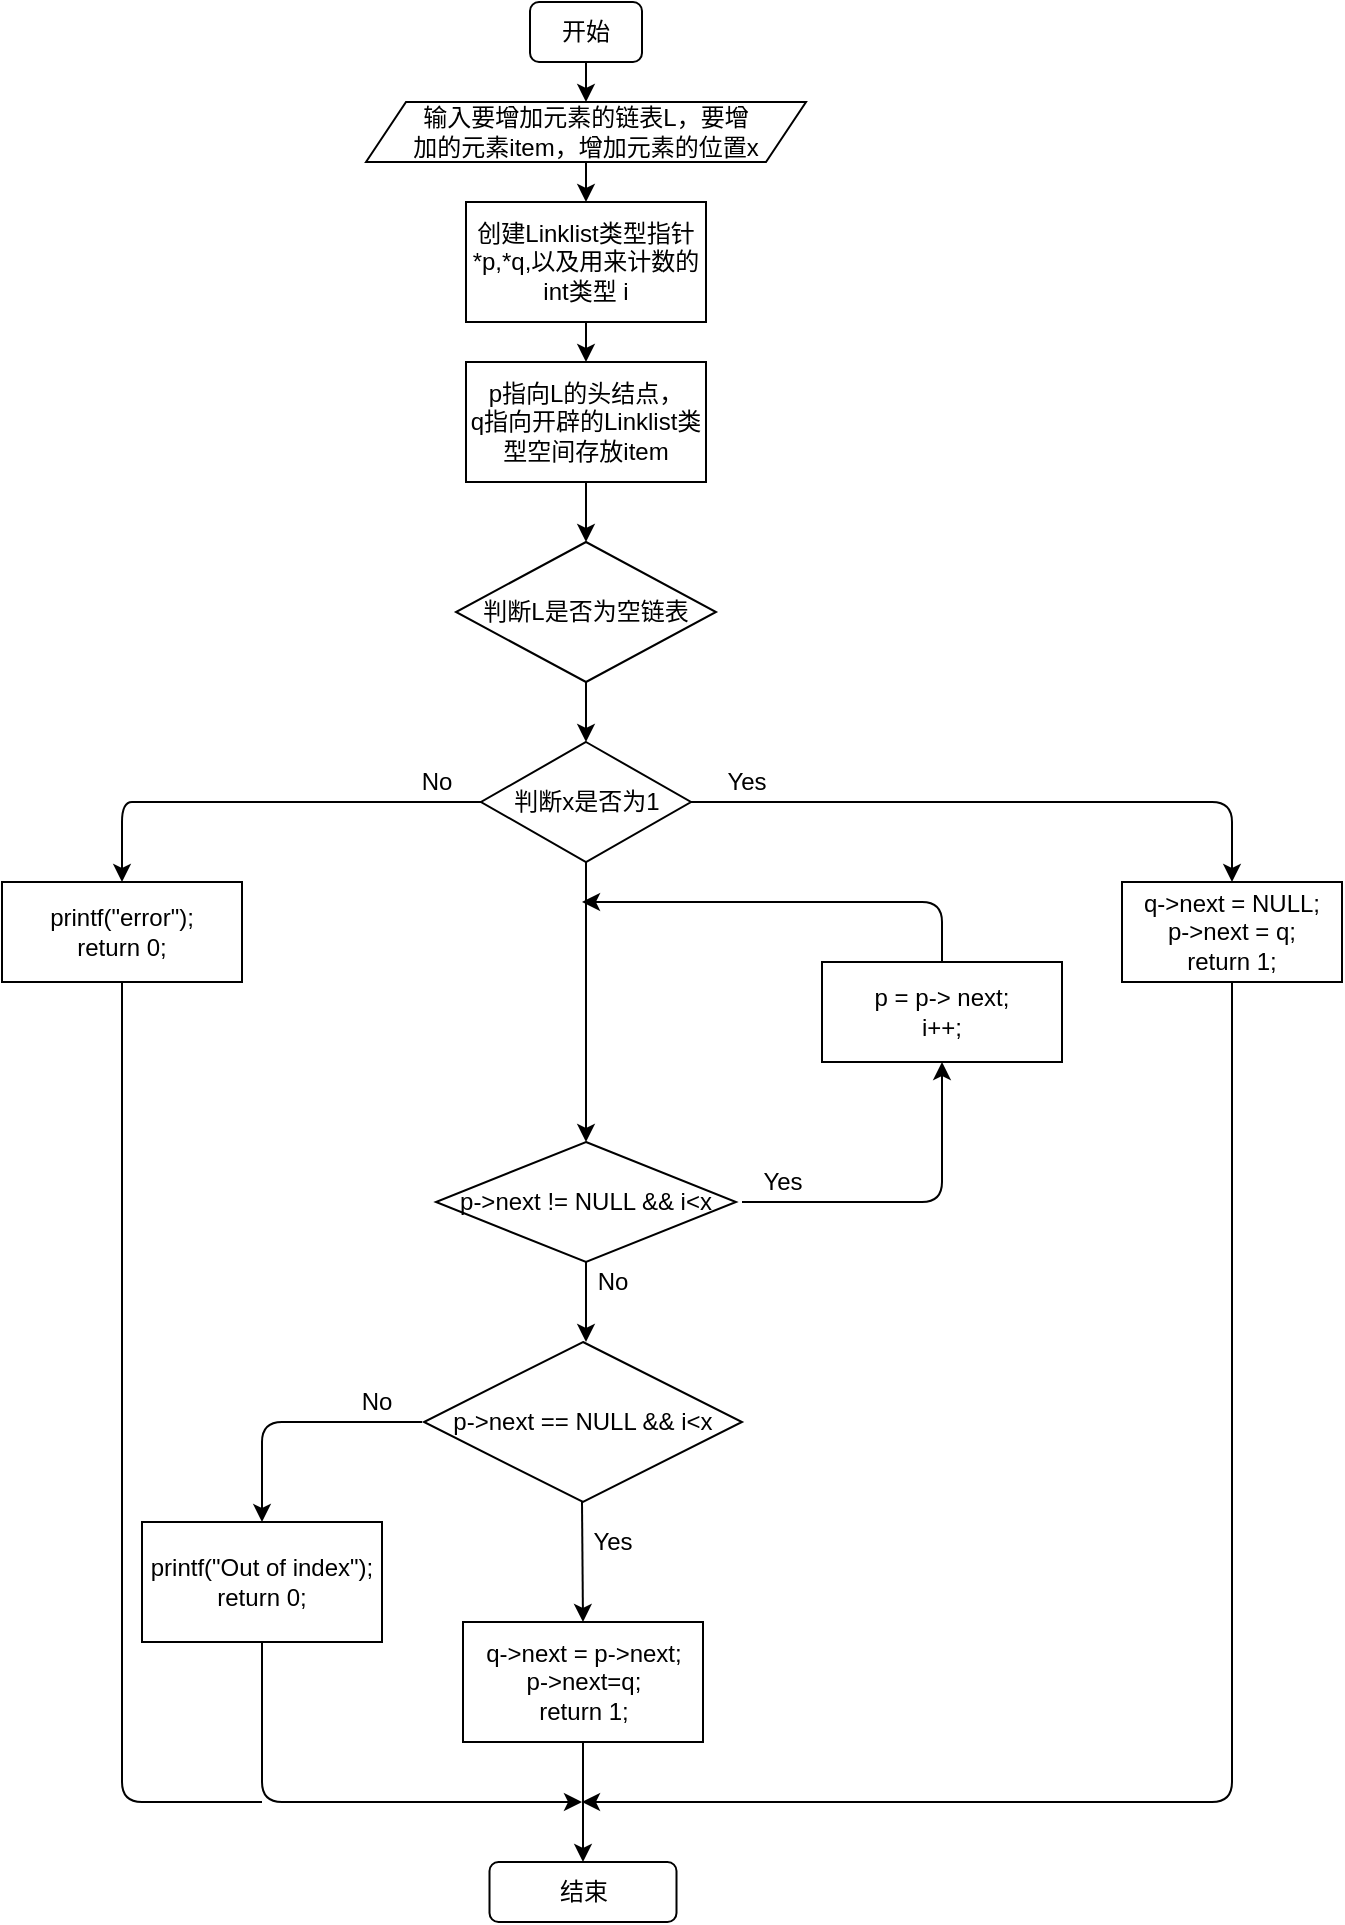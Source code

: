 <mxfile version="15.2.9" type="github"><diagram id="C5RBs43oDa-KdzZeNtuy" name="Page-1"><mxGraphModel dx="2565" dy="1365" grid="1" gridSize="10" guides="1" tooltips="1" connect="1" arrows="1" fold="1" page="1" pageScale="1" pageWidth="827" pageHeight="1169" math="0" shadow="0"><root><mxCell id="WIyWlLk6GJQsqaUBKTNV-0"/><mxCell id="WIyWlLk6GJQsqaUBKTNV-1" parent="WIyWlLk6GJQsqaUBKTNV-0"/><mxCell id="zgITtB67nv3_86ELghDk-0" value="开始" style="rounded=1;whiteSpace=wrap;html=1;" vertex="1" parent="WIyWlLk6GJQsqaUBKTNV-1"><mxGeometry x="294" y="70" width="56" height="30" as="geometry"/></mxCell><mxCell id="zgITtB67nv3_86ELghDk-1" value="输入要增加元素的链表L，要增&lt;br&gt;加的元素item，增加元素的位置x" style="shape=parallelogram;perimeter=parallelogramPerimeter;whiteSpace=wrap;html=1;fixedSize=1;" vertex="1" parent="WIyWlLk6GJQsqaUBKTNV-1"><mxGeometry x="212" y="120" width="220" height="30" as="geometry"/></mxCell><mxCell id="zgITtB67nv3_86ELghDk-3" value="创建Linklist类型指针*p,*q,以及用来计数的int类型 i" style="rounded=0;whiteSpace=wrap;html=1;" vertex="1" parent="WIyWlLk6GJQsqaUBKTNV-1"><mxGeometry x="262" y="170" width="120" height="60" as="geometry"/></mxCell><mxCell id="zgITtB67nv3_86ELghDk-4" value="p指向L的头结点，&lt;br&gt;q指向开辟的Linklist类型空间存放item" style="rounded=0;whiteSpace=wrap;html=1;" vertex="1" parent="WIyWlLk6GJQsqaUBKTNV-1"><mxGeometry x="262" y="250" width="120" height="60" as="geometry"/></mxCell><mxCell id="zgITtB67nv3_86ELghDk-5" value="判断L是否为空链表" style="rhombus;whiteSpace=wrap;html=1;" vertex="1" parent="WIyWlLk6GJQsqaUBKTNV-1"><mxGeometry x="257" y="340" width="130" height="70" as="geometry"/></mxCell><mxCell id="zgITtB67nv3_86ELghDk-6" value="判断x是否为1" style="rhombus;whiteSpace=wrap;html=1;" vertex="1" parent="WIyWlLk6GJQsqaUBKTNV-1"><mxGeometry x="269.5" y="440" width="105" height="60" as="geometry"/></mxCell><mxCell id="zgITtB67nv3_86ELghDk-7" value="q-&amp;gt;next = NULL;&lt;br&gt;p-&amp;gt;next = q;&lt;br&gt;return 1;" style="rounded=0;whiteSpace=wrap;html=1;" vertex="1" parent="WIyWlLk6GJQsqaUBKTNV-1"><mxGeometry x="590" y="510" width="110" height="50" as="geometry"/></mxCell><mxCell id="zgITtB67nv3_86ELghDk-9" value="printf(&quot;error&quot;);&lt;br&gt;return 0;" style="rounded=0;whiteSpace=wrap;html=1;" vertex="1" parent="WIyWlLk6GJQsqaUBKTNV-1"><mxGeometry x="30" y="510" width="120" height="50" as="geometry"/></mxCell><mxCell id="zgITtB67nv3_86ELghDk-10" value="p-&amp;gt;next != NULL &amp;amp;&amp;amp; i&amp;lt;x" style="rhombus;whiteSpace=wrap;html=1;" vertex="1" parent="WIyWlLk6GJQsqaUBKTNV-1"><mxGeometry x="247" y="640" width="150" height="60" as="geometry"/></mxCell><mxCell id="zgITtB67nv3_86ELghDk-11" value="p = p-&amp;gt; next;&lt;br&gt;i++;" style="rounded=0;whiteSpace=wrap;html=1;" vertex="1" parent="WIyWlLk6GJQsqaUBKTNV-1"><mxGeometry x="440" y="550" width="120" height="50" as="geometry"/></mxCell><mxCell id="zgITtB67nv3_86ELghDk-12" value="p-&amp;gt;next == NULL &amp;amp;&amp;amp; i&amp;lt;x" style="rhombus;whiteSpace=wrap;html=1;" vertex="1" parent="WIyWlLk6GJQsqaUBKTNV-1"><mxGeometry x="241" y="740" width="159" height="80" as="geometry"/></mxCell><mxCell id="zgITtB67nv3_86ELghDk-13" value="printf(&quot;Out of index&quot;);&lt;br&gt;return 0;" style="rounded=0;whiteSpace=wrap;html=1;" vertex="1" parent="WIyWlLk6GJQsqaUBKTNV-1"><mxGeometry x="100" y="830" width="120" height="60" as="geometry"/></mxCell><mxCell id="zgITtB67nv3_86ELghDk-14" value="q-&amp;gt;next = p-&amp;gt;next;&lt;br&gt;p-&amp;gt;next=q;&lt;br&gt;return 1;" style="rounded=0;whiteSpace=wrap;html=1;" vertex="1" parent="WIyWlLk6GJQsqaUBKTNV-1"><mxGeometry x="260.5" y="880" width="120" height="60" as="geometry"/></mxCell><mxCell id="zgITtB67nv3_86ELghDk-15" value="结束" style="rounded=1;whiteSpace=wrap;html=1;" vertex="1" parent="WIyWlLk6GJQsqaUBKTNV-1"><mxGeometry x="273.75" y="1000" width="93.5" height="30" as="geometry"/></mxCell><mxCell id="zgITtB67nv3_86ELghDk-16" value="" style="endArrow=classic;html=1;exitX=0.5;exitY=1;exitDx=0;exitDy=0;entryX=0.5;entryY=0;entryDx=0;entryDy=0;" edge="1" parent="WIyWlLk6GJQsqaUBKTNV-1" source="zgITtB67nv3_86ELghDk-0" target="zgITtB67nv3_86ELghDk-1"><mxGeometry width="50" height="50" relative="1" as="geometry"><mxPoint x="320" y="290" as="sourcePoint"/><mxPoint x="370" y="240" as="targetPoint"/></mxGeometry></mxCell><mxCell id="zgITtB67nv3_86ELghDk-17" value="" style="endArrow=classic;html=1;exitX=0.5;exitY=1;exitDx=0;exitDy=0;entryX=0.5;entryY=0;entryDx=0;entryDy=0;" edge="1" parent="WIyWlLk6GJQsqaUBKTNV-1" source="zgITtB67nv3_86ELghDk-1" target="zgITtB67nv3_86ELghDk-3"><mxGeometry width="50" height="50" relative="1" as="geometry"><mxPoint x="320" y="290" as="sourcePoint"/><mxPoint x="370" y="240" as="targetPoint"/></mxGeometry></mxCell><mxCell id="zgITtB67nv3_86ELghDk-18" value="" style="endArrow=classic;html=1;exitX=0.5;exitY=1;exitDx=0;exitDy=0;entryX=0.5;entryY=0;entryDx=0;entryDy=0;" edge="1" parent="WIyWlLk6GJQsqaUBKTNV-1" source="zgITtB67nv3_86ELghDk-3" target="zgITtB67nv3_86ELghDk-4"><mxGeometry width="50" height="50" relative="1" as="geometry"><mxPoint x="320" y="290" as="sourcePoint"/><mxPoint x="370" y="240" as="targetPoint"/></mxGeometry></mxCell><mxCell id="zgITtB67nv3_86ELghDk-19" value="" style="endArrow=classic;html=1;exitX=0.5;exitY=1;exitDx=0;exitDy=0;entryX=0.5;entryY=0;entryDx=0;entryDy=0;" edge="1" parent="WIyWlLk6GJQsqaUBKTNV-1" source="zgITtB67nv3_86ELghDk-4" target="zgITtB67nv3_86ELghDk-5"><mxGeometry width="50" height="50" relative="1" as="geometry"><mxPoint x="320" y="290" as="sourcePoint"/><mxPoint x="370" y="240" as="targetPoint"/></mxGeometry></mxCell><mxCell id="zgITtB67nv3_86ELghDk-20" value="" style="endArrow=classic;html=1;exitX=0.5;exitY=1;exitDx=0;exitDy=0;" edge="1" parent="WIyWlLk6GJQsqaUBKTNV-1" source="zgITtB67nv3_86ELghDk-5"><mxGeometry width="50" height="50" relative="1" as="geometry"><mxPoint x="320" y="290" as="sourcePoint"/><mxPoint x="322" y="440" as="targetPoint"/></mxGeometry></mxCell><mxCell id="zgITtB67nv3_86ELghDk-21" value="" style="endArrow=classic;html=1;entryX=0.5;entryY=0;entryDx=0;entryDy=0;exitX=1;exitY=0.5;exitDx=0;exitDy=0;" edge="1" parent="WIyWlLk6GJQsqaUBKTNV-1" source="zgITtB67nv3_86ELghDk-6" target="zgITtB67nv3_86ELghDk-7"><mxGeometry width="50" height="50" relative="1" as="geometry"><mxPoint x="320" y="430" as="sourcePoint"/><mxPoint x="370" y="380" as="targetPoint"/><Array as="points"><mxPoint x="645" y="470"/></Array></mxGeometry></mxCell><mxCell id="zgITtB67nv3_86ELghDk-22" value="" style="endArrow=classic;html=1;exitX=0.5;exitY=1;exitDx=0;exitDy=0;entryX=0.5;entryY=0;entryDx=0;entryDy=0;" edge="1" parent="WIyWlLk6GJQsqaUBKTNV-1" source="zgITtB67nv3_86ELghDk-6" target="zgITtB67nv3_86ELghDk-10"><mxGeometry width="50" height="50" relative="1" as="geometry"><mxPoint x="320" y="560" as="sourcePoint"/><mxPoint x="370" y="510" as="targetPoint"/></mxGeometry></mxCell><mxCell id="zgITtB67nv3_86ELghDk-23" value="" style="endArrow=classic;html=1;exitX=0;exitY=0.5;exitDx=0;exitDy=0;entryX=0.5;entryY=0;entryDx=0;entryDy=0;" edge="1" parent="WIyWlLk6GJQsqaUBKTNV-1" source="zgITtB67nv3_86ELghDk-6" target="zgITtB67nv3_86ELghDk-9"><mxGeometry width="50" height="50" relative="1" as="geometry"><mxPoint x="320" y="560" as="sourcePoint"/><mxPoint x="370" y="510" as="targetPoint"/><Array as="points"><mxPoint x="110" y="470"/><mxPoint x="90" y="470"/></Array></mxGeometry></mxCell><mxCell id="zgITtB67nv3_86ELghDk-24" value="" style="endArrow=classic;html=1;" edge="1" parent="WIyWlLk6GJQsqaUBKTNV-1"><mxGeometry width="50" height="50" relative="1" as="geometry"><mxPoint x="400" y="670" as="sourcePoint"/><mxPoint x="500" y="600" as="targetPoint"/><Array as="points"><mxPoint x="500" y="670"/></Array></mxGeometry></mxCell><mxCell id="zgITtB67nv3_86ELghDk-25" value="" style="endArrow=classic;html=1;exitX=0.5;exitY=0;exitDx=0;exitDy=0;" edge="1" parent="WIyWlLk6GJQsqaUBKTNV-1" source="zgITtB67nv3_86ELghDk-11"><mxGeometry width="50" height="50" relative="1" as="geometry"><mxPoint x="320" y="560" as="sourcePoint"/><mxPoint x="320" y="520" as="targetPoint"/><Array as="points"><mxPoint x="500" y="520"/></Array></mxGeometry></mxCell><mxCell id="zgITtB67nv3_86ELghDk-26" value="Yes" style="text;html=1;align=center;verticalAlign=middle;resizable=0;points=[];autosize=1;strokeColor=none;fillColor=none;" vertex="1" parent="WIyWlLk6GJQsqaUBKTNV-1"><mxGeometry x="382" y="450" width="40" height="20" as="geometry"/></mxCell><mxCell id="zgITtB67nv3_86ELghDk-27" value="No" style="text;html=1;align=center;verticalAlign=middle;resizable=0;points=[];autosize=1;strokeColor=none;fillColor=none;" vertex="1" parent="WIyWlLk6GJQsqaUBKTNV-1"><mxGeometry x="232" y="450" width="30" height="20" as="geometry"/></mxCell><mxCell id="zgITtB67nv3_86ELghDk-28" value="Yes" style="text;html=1;align=center;verticalAlign=middle;resizable=0;points=[];autosize=1;strokeColor=none;fillColor=none;" vertex="1" parent="WIyWlLk6GJQsqaUBKTNV-1"><mxGeometry x="400" y="650" width="40" height="20" as="geometry"/></mxCell><mxCell id="zgITtB67nv3_86ELghDk-29" value="" style="endArrow=classic;html=1;exitX=0.5;exitY=1;exitDx=0;exitDy=0;" edge="1" parent="WIyWlLk6GJQsqaUBKTNV-1" source="zgITtB67nv3_86ELghDk-10"><mxGeometry width="50" height="50" relative="1" as="geometry"><mxPoint x="320" y="650" as="sourcePoint"/><mxPoint x="322" y="740" as="targetPoint"/></mxGeometry></mxCell><mxCell id="zgITtB67nv3_86ELghDk-30" value="" style="endArrow=classic;html=1;entryX=0.5;entryY=0;entryDx=0;entryDy=0;" edge="1" parent="WIyWlLk6GJQsqaUBKTNV-1" target="zgITtB67nv3_86ELghDk-14"><mxGeometry width="50" height="50" relative="1" as="geometry"><mxPoint x="320" y="820" as="sourcePoint"/><mxPoint x="370" y="750" as="targetPoint"/></mxGeometry></mxCell><mxCell id="zgITtB67nv3_86ELghDk-31" value="" style="endArrow=classic;html=1;exitX=0.5;exitY=1;exitDx=0;exitDy=0;entryX=0.5;entryY=0;entryDx=0;entryDy=0;" edge="1" parent="WIyWlLk6GJQsqaUBKTNV-1" source="zgITtB67nv3_86ELghDk-14" target="zgITtB67nv3_86ELghDk-15"><mxGeometry width="50" height="50" relative="1" as="geometry"><mxPoint x="320" y="800" as="sourcePoint"/><mxPoint x="370" y="750" as="targetPoint"/></mxGeometry></mxCell><mxCell id="zgITtB67nv3_86ELghDk-32" value="No" style="text;html=1;align=center;verticalAlign=middle;resizable=0;points=[];autosize=1;strokeColor=none;fillColor=none;" vertex="1" parent="WIyWlLk6GJQsqaUBKTNV-1"><mxGeometry x="320" y="700" width="30" height="20" as="geometry"/></mxCell><mxCell id="zgITtB67nv3_86ELghDk-33" value="" style="endArrow=classic;html=1;entryX=0.5;entryY=0;entryDx=0;entryDy=0;" edge="1" parent="WIyWlLk6GJQsqaUBKTNV-1" target="zgITtB67nv3_86ELghDk-13"><mxGeometry width="50" height="50" relative="1" as="geometry"><mxPoint x="240" y="780" as="sourcePoint"/><mxPoint x="370" y="750" as="targetPoint"/><Array as="points"><mxPoint x="160" y="780"/></Array></mxGeometry></mxCell><mxCell id="zgITtB67nv3_86ELghDk-34" value="Yes" style="text;html=1;align=center;verticalAlign=middle;resizable=0;points=[];autosize=1;strokeColor=none;fillColor=none;" vertex="1" parent="WIyWlLk6GJQsqaUBKTNV-1"><mxGeometry x="315" y="830" width="40" height="20" as="geometry"/></mxCell><mxCell id="zgITtB67nv3_86ELghDk-35" value="No" style="text;html=1;align=center;verticalAlign=middle;resizable=0;points=[];autosize=1;strokeColor=none;fillColor=none;" vertex="1" parent="WIyWlLk6GJQsqaUBKTNV-1"><mxGeometry x="202" y="760" width="30" height="20" as="geometry"/></mxCell><mxCell id="zgITtB67nv3_86ELghDk-36" value="" style="endArrow=classic;html=1;exitX=0.5;exitY=1;exitDx=0;exitDy=0;" edge="1" parent="WIyWlLk6GJQsqaUBKTNV-1" source="zgITtB67nv3_86ELghDk-13"><mxGeometry width="50" height="50" relative="1" as="geometry"><mxPoint x="320" y="760" as="sourcePoint"/><mxPoint x="320" y="970" as="targetPoint"/><Array as="points"><mxPoint x="160" y="970"/></Array></mxGeometry></mxCell><mxCell id="zgITtB67nv3_86ELghDk-38" value="" style="endArrow=none;html=1;exitX=0.5;exitY=1;exitDx=0;exitDy=0;" edge="1" parent="WIyWlLk6GJQsqaUBKTNV-1" source="zgITtB67nv3_86ELghDk-9"><mxGeometry width="50" height="50" relative="1" as="geometry"><mxPoint x="320" y="790" as="sourcePoint"/><mxPoint x="160" y="970" as="targetPoint"/><Array as="points"><mxPoint x="90" y="970"/></Array></mxGeometry></mxCell><mxCell id="zgITtB67nv3_86ELghDk-39" value="" style="endArrow=classic;html=1;exitX=0.5;exitY=1;exitDx=0;exitDy=0;" edge="1" parent="WIyWlLk6GJQsqaUBKTNV-1" source="zgITtB67nv3_86ELghDk-7"><mxGeometry width="50" height="50" relative="1" as="geometry"><mxPoint x="320" y="790" as="sourcePoint"/><mxPoint x="320" y="970" as="targetPoint"/><Array as="points"><mxPoint x="645" y="970"/></Array></mxGeometry></mxCell></root></mxGraphModel></diagram></mxfile>